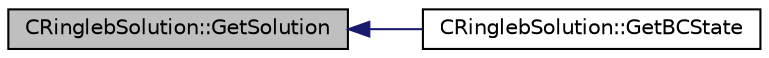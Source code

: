 digraph "CRinglebSolution::GetSolution"
{
  edge [fontname="Helvetica",fontsize="10",labelfontname="Helvetica",labelfontsize="10"];
  node [fontname="Helvetica",fontsize="10",shape=record];
  rankdir="LR";
  Node19 [label="CRinglebSolution::GetSolution",height=0.2,width=0.4,color="black", fillcolor="grey75", style="filled", fontcolor="black"];
  Node19 -> Node20 [dir="back",color="midnightblue",fontsize="10",style="solid",fontname="Helvetica"];
  Node20 [label="CRinglebSolution::GetBCState",height=0.2,width=0.4,color="black", fillcolor="white", style="filled",URL="$class_c_ringleb_solution.html#a6bd4e163b7a3c29ad77deae0c7e29667",tooltip="Get the boundary conditions state for an exact solution. "];
}
